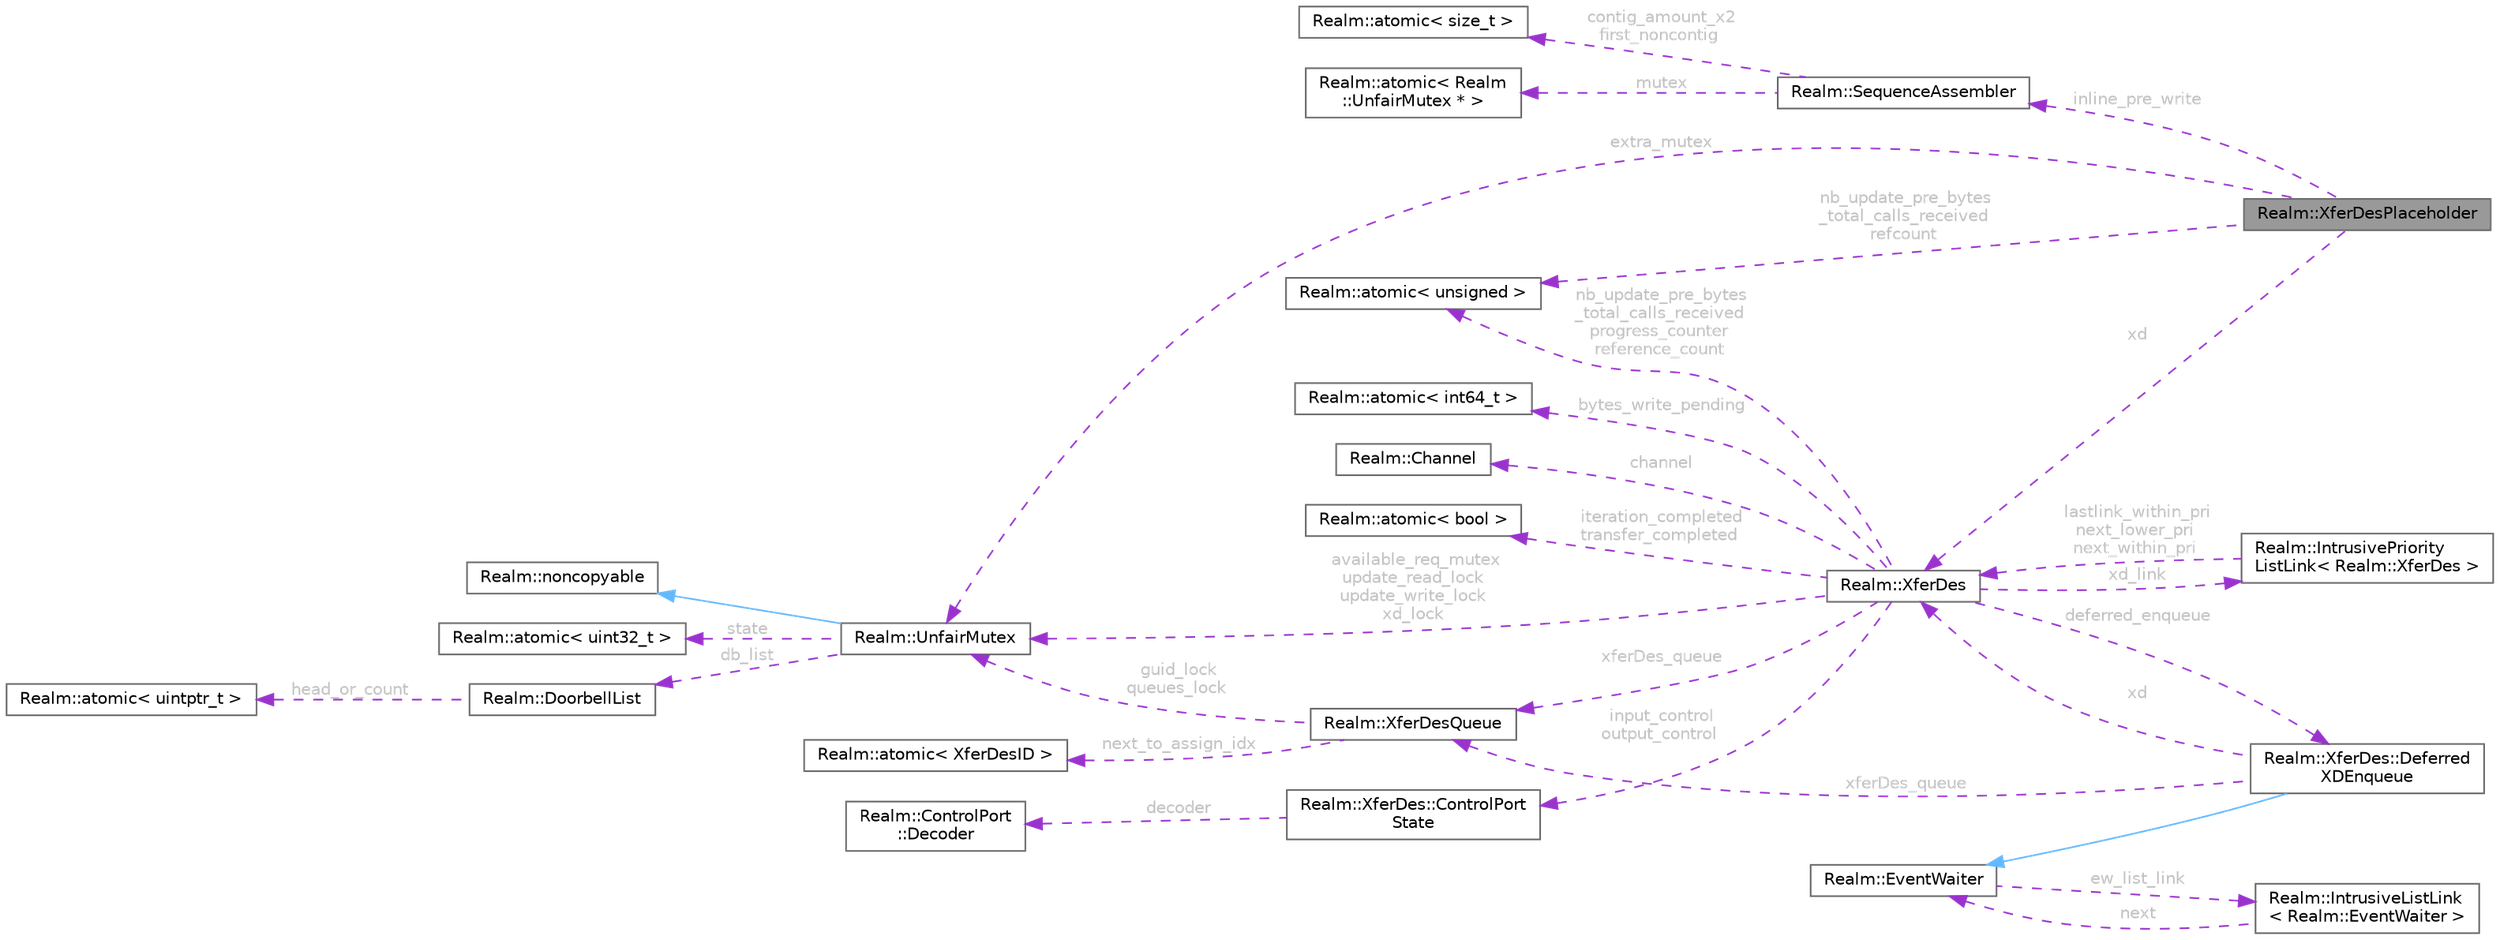 digraph "Realm::XferDesPlaceholder"
{
 // LATEX_PDF_SIZE
  bgcolor="transparent";
  edge [fontname=Helvetica,fontsize=10,labelfontname=Helvetica,labelfontsize=10];
  node [fontname=Helvetica,fontsize=10,shape=box,height=0.2,width=0.4];
  rankdir="LR";
  Node1 [id="Node000001",label="Realm::XferDesPlaceholder",height=0.2,width=0.4,color="gray40", fillcolor="grey60", style="filled", fontcolor="black",tooltip=" "];
  Node2 -> Node1 [id="edge1_Node000001_Node000002",dir="back",color="darkorchid3",style="dashed",tooltip=" ",label=" nb_update_pre_bytes\l_total_calls_received\nrefcount",fontcolor="grey" ];
  Node2 [id="Node000002",label="Realm::atomic\< unsigned \>",height=0.2,width=0.4,color="gray40", fillcolor="white", style="filled",URL="$classRealm_1_1atomic.html",tooltip=" "];
  Node3 -> Node1 [id="edge2_Node000001_Node000003",dir="back",color="darkorchid3",style="dashed",tooltip=" ",label=" xd",fontcolor="grey" ];
  Node3 [id="Node000003",label="Realm::XferDes",height=0.2,width=0.4,color="gray40", fillcolor="white", style="filled",URL="$classRealm_1_1XferDes.html",tooltip=" "];
  Node4 -> Node3 [id="edge3_Node000003_Node000004",dir="back",color="darkorchid3",style="dashed",tooltip=" ",label=" xferDes_queue",fontcolor="grey" ];
  Node4 [id="Node000004",label="Realm::XferDesQueue",height=0.2,width=0.4,color="gray40", fillcolor="white", style="filled",URL="$classRealm_1_1XferDesQueue.html",tooltip=" "];
  Node5 -> Node4 [id="edge4_Node000004_Node000005",dir="back",color="darkorchid3",style="dashed",tooltip=" ",label=" guid_lock\nqueues_lock",fontcolor="grey" ];
  Node5 [id="Node000005",label="Realm::UnfairMutex",height=0.2,width=0.4,color="gray40", fillcolor="white", style="filled",URL="$classRealm_1_1UnfairMutex.html",tooltip=" "];
  Node6 -> Node5 [id="edge5_Node000005_Node000006",dir="back",color="steelblue1",style="solid",tooltip=" "];
  Node6 [id="Node000006",label="Realm::noncopyable",height=0.2,width=0.4,color="gray40", fillcolor="white", style="filled",URL="$classRealm_1_1noncopyable.html",tooltip=" "];
  Node7 -> Node5 [id="edge6_Node000005_Node000007",dir="back",color="darkorchid3",style="dashed",tooltip=" ",label=" state",fontcolor="grey" ];
  Node7 [id="Node000007",label="Realm::atomic\< uint32_t \>",height=0.2,width=0.4,color="gray40", fillcolor="white", style="filled",URL="$classRealm_1_1atomic.html",tooltip=" "];
  Node8 -> Node5 [id="edge7_Node000005_Node000008",dir="back",color="darkorchid3",style="dashed",tooltip=" ",label=" db_list",fontcolor="grey" ];
  Node8 [id="Node000008",label="Realm::DoorbellList",height=0.2,width=0.4,color="gray40", fillcolor="white", style="filled",URL="$classRealm_1_1DoorbellList.html",tooltip=" "];
  Node9 -> Node8 [id="edge8_Node000008_Node000009",dir="back",color="darkorchid3",style="dashed",tooltip=" ",label=" head_or_count",fontcolor="grey" ];
  Node9 [id="Node000009",label="Realm::atomic\< uintptr_t \>",height=0.2,width=0.4,color="gray40", fillcolor="white", style="filled",URL="$classRealm_1_1atomic.html",tooltip=" "];
  Node10 -> Node4 [id="edge9_Node000004_Node000010",dir="back",color="darkorchid3",style="dashed",tooltip=" ",label=" next_to_assign_idx",fontcolor="grey" ];
  Node10 [id="Node000010",label="Realm::atomic\< XferDesID \>",height=0.2,width=0.4,color="gray40", fillcolor="white", style="filled",URL="$classRealm_1_1atomic.html",tooltip=" "];
  Node11 -> Node3 [id="edge10_Node000003_Node000011",dir="back",color="darkorchid3",style="dashed",tooltip=" ",label=" iteration_completed\ntransfer_completed",fontcolor="grey" ];
  Node11 [id="Node000011",label="Realm::atomic\< bool \>",height=0.2,width=0.4,color="gray40", fillcolor="white", style="filled",URL="$classRealm_1_1atomic.html",tooltip=" "];
  Node12 -> Node3 [id="edge11_Node000003_Node000012",dir="back",color="darkorchid3",style="dashed",tooltip=" ",label=" bytes_write_pending",fontcolor="grey" ];
  Node12 [id="Node000012",label="Realm::atomic\< int64_t \>",height=0.2,width=0.4,color="gray40", fillcolor="white", style="filled",URL="$classRealm_1_1atomic.html",tooltip=" "];
  Node13 -> Node3 [id="edge12_Node000003_Node000013",dir="back",color="darkorchid3",style="dashed",tooltip=" ",label=" input_control\noutput_control",fontcolor="grey" ];
  Node13 [id="Node000013",label="Realm::XferDes::ControlPort\lState",height=0.2,width=0.4,color="gray40", fillcolor="white", style="filled",URL="$structRealm_1_1XferDes_1_1ControlPortState.html",tooltip=" "];
  Node14 -> Node13 [id="edge13_Node000013_Node000014",dir="back",color="darkorchid3",style="dashed",tooltip=" ",label=" decoder",fontcolor="grey" ];
  Node14 [id="Node000014",label="Realm::ControlPort\l::Decoder",height=0.2,width=0.4,color="gray40", fillcolor="white", style="filled",URL="$classRealm_1_1ControlPort_1_1Decoder.html",tooltip=" "];
  Node15 -> Node3 [id="edge14_Node000003_Node000015",dir="back",color="darkorchid3",style="dashed",tooltip=" ",label=" channel",fontcolor="grey" ];
  Node15 [id="Node000015",label="Realm::Channel",height=0.2,width=0.4,color="gray40", fillcolor="white", style="filled",URL="$classRealm_1_1Channel.html",tooltip=" "];
  Node5 -> Node3 [id="edge15_Node000003_Node000005",dir="back",color="darkorchid3",style="dashed",tooltip=" ",label=" available_req_mutex\nupdate_read_lock\nupdate_write_lock\nxd_lock",fontcolor="grey" ];
  Node2 -> Node3 [id="edge16_Node000003_Node000002",dir="back",color="darkorchid3",style="dashed",tooltip=" ",label=" nb_update_pre_bytes\l_total_calls_received\nprogress_counter\nreference_count",fontcolor="grey" ];
  Node16 -> Node3 [id="edge17_Node000003_Node000016",dir="back",color="darkorchid3",style="dashed",tooltip=" ",label=" xd_link",fontcolor="grey" ];
  Node16 [id="Node000016",label="Realm::IntrusivePriority\lListLink\< Realm::XferDes \>",height=0.2,width=0.4,color="gray40", fillcolor="white", style="filled",URL="$structRealm_1_1IntrusivePriorityListLink.html",tooltip=" "];
  Node3 -> Node16 [id="edge18_Node000016_Node000003",dir="back",color="darkorchid3",style="dashed",tooltip=" ",label=" lastlink_within_pri\nnext_lower_pri\nnext_within_pri",fontcolor="grey" ];
  Node17 -> Node3 [id="edge19_Node000003_Node000017",dir="back",color="darkorchid3",style="dashed",tooltip=" ",label=" deferred_enqueue",fontcolor="grey" ];
  Node17 [id="Node000017",label="Realm::XferDes::Deferred\lXDEnqueue",height=0.2,width=0.4,color="gray40", fillcolor="white", style="filled",URL="$classRealm_1_1XferDes_1_1DeferredXDEnqueue.html",tooltip=" "];
  Node18 -> Node17 [id="edge20_Node000017_Node000018",dir="back",color="steelblue1",style="solid",tooltip=" "];
  Node18 [id="Node000018",label="Realm::EventWaiter",height=0.2,width=0.4,color="gray40", fillcolor="white", style="filled",URL="$classRealm_1_1EventWaiter.html",tooltip=" "];
  Node19 -> Node18 [id="edge21_Node000018_Node000019",dir="back",color="darkorchid3",style="dashed",tooltip=" ",label=" ew_list_link",fontcolor="grey" ];
  Node19 [id="Node000019",label="Realm::IntrusiveListLink\l\< Realm::EventWaiter \>",height=0.2,width=0.4,color="gray40", fillcolor="white", style="filled",URL="$structRealm_1_1IntrusiveListLink.html",tooltip=" "];
  Node18 -> Node19 [id="edge22_Node000019_Node000018",dir="back",color="darkorchid3",style="dashed",tooltip=" ",label=" next",fontcolor="grey" ];
  Node4 -> Node17 [id="edge23_Node000017_Node000004",dir="back",color="darkorchid3",style="dashed",tooltip=" ",label=" xferDes_queue",fontcolor="grey" ];
  Node3 -> Node17 [id="edge24_Node000017_Node000003",dir="back",color="darkorchid3",style="dashed",tooltip=" ",label=" xd",fontcolor="grey" ];
  Node20 -> Node1 [id="edge25_Node000001_Node000020",dir="back",color="darkorchid3",style="dashed",tooltip=" ",label=" inline_pre_write",fontcolor="grey" ];
  Node20 [id="Node000020",label="Realm::SequenceAssembler",height=0.2,width=0.4,color="gray40", fillcolor="white", style="filled",URL="$classRealm_1_1SequenceAssembler.html",tooltip=" "];
  Node21 -> Node20 [id="edge26_Node000020_Node000021",dir="back",color="darkorchid3",style="dashed",tooltip=" ",label=" contig_amount_x2\nfirst_noncontig",fontcolor="grey" ];
  Node21 [id="Node000021",label="Realm::atomic\< size_t \>",height=0.2,width=0.4,color="gray40", fillcolor="white", style="filled",URL="$classRealm_1_1atomic.html",tooltip=" "];
  Node22 -> Node20 [id="edge27_Node000020_Node000022",dir="back",color="darkorchid3",style="dashed",tooltip=" ",label=" mutex",fontcolor="grey" ];
  Node22 [id="Node000022",label="Realm::atomic\< Realm\l::UnfairMutex * \>",height=0.2,width=0.4,color="gray40", fillcolor="white", style="filled",URL="$classRealm_1_1atomic.html",tooltip=" "];
  Node5 -> Node1 [id="edge28_Node000001_Node000005",dir="back",color="darkorchid3",style="dashed",tooltip=" ",label=" extra_mutex",fontcolor="grey" ];
}
